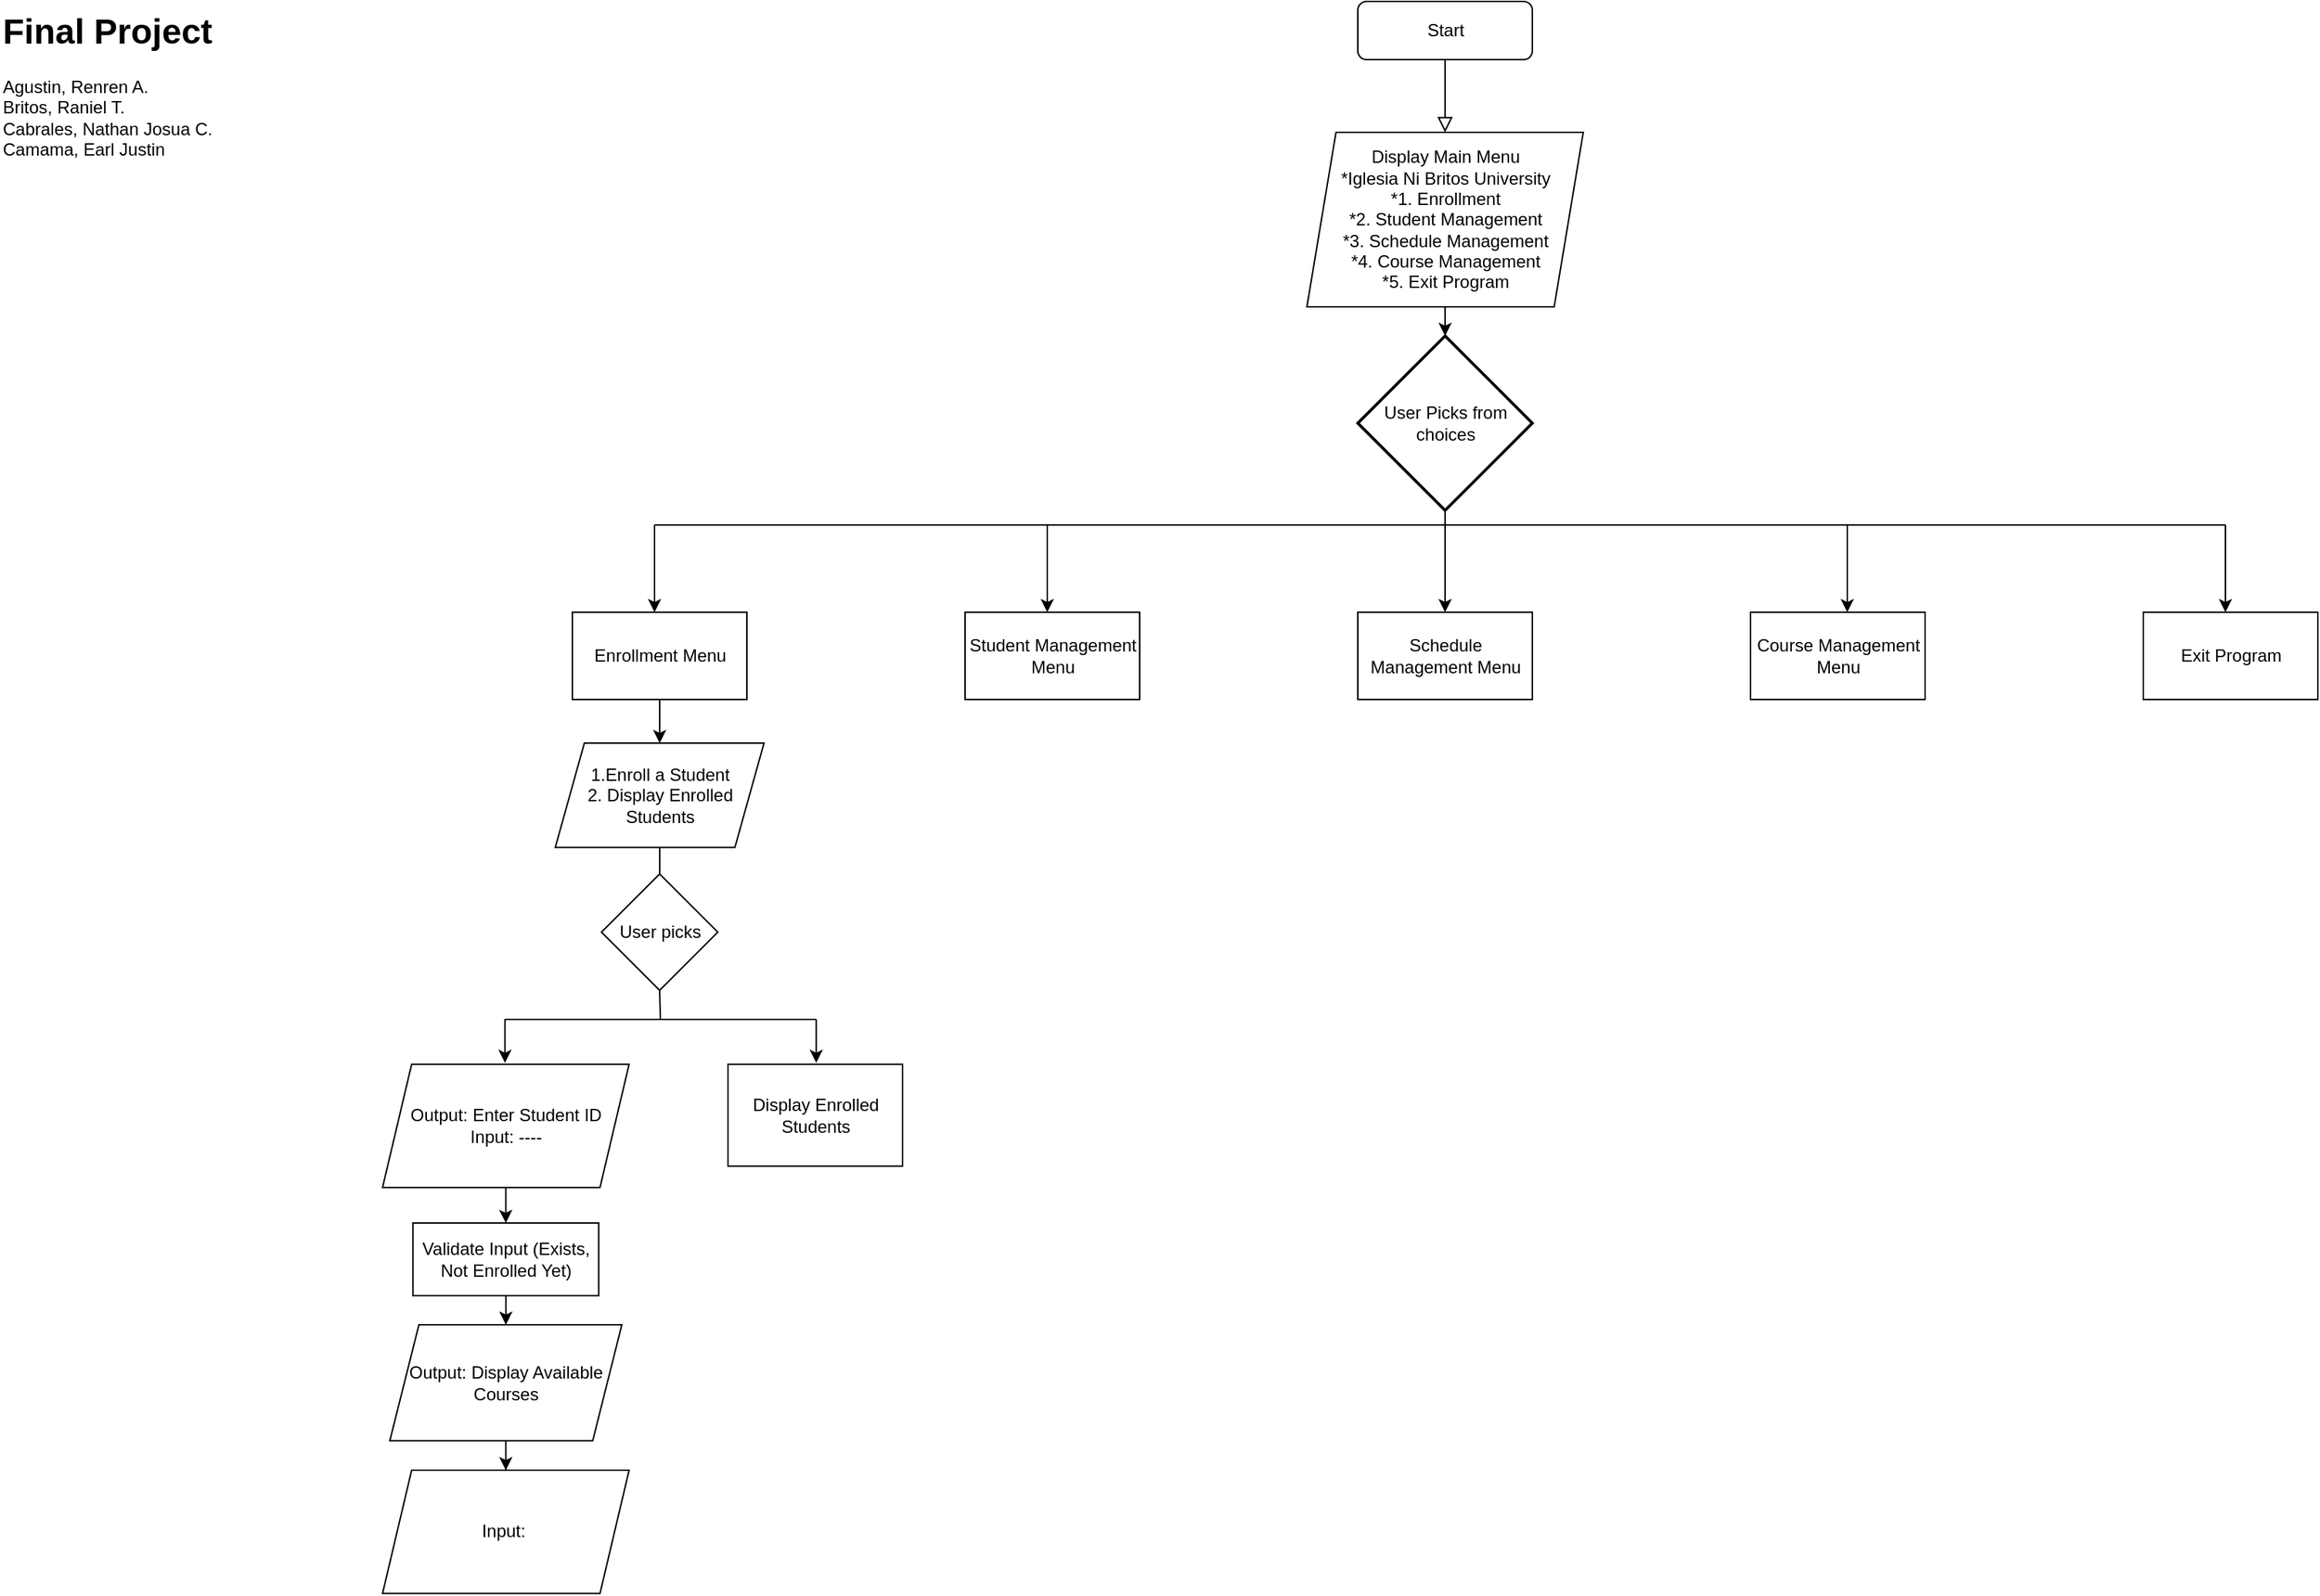 <mxfile version="24.5.3" type="github">
  <diagram id="C5RBs43oDa-KdzZeNtuy" name="Page-1">
    <mxGraphModel dx="805" dy="485" grid="1" gridSize="10" guides="1" tooltips="1" connect="1" arrows="1" fold="1" page="1" pageScale="1" pageWidth="2000" pageHeight="2000" math="0" shadow="0">
      <root>
        <mxCell id="WIyWlLk6GJQsqaUBKTNV-0" />
        <mxCell id="WIyWlLk6GJQsqaUBKTNV-1" parent="WIyWlLk6GJQsqaUBKTNV-0" />
        <mxCell id="WIyWlLk6GJQsqaUBKTNV-2" value="" style="rounded=0;html=1;jettySize=auto;orthogonalLoop=1;fontSize=11;endArrow=block;endFill=0;endSize=8;strokeWidth=1;shadow=0;labelBackgroundColor=none;edgeStyle=orthogonalEdgeStyle;" parent="WIyWlLk6GJQsqaUBKTNV-1" source="WIyWlLk6GJQsqaUBKTNV-3" edge="1">
          <mxGeometry relative="1" as="geometry">
            <mxPoint x="1013.5" y="100" as="targetPoint" />
          </mxGeometry>
        </mxCell>
        <mxCell id="WIyWlLk6GJQsqaUBKTNV-3" value="Start" style="rounded=1;whiteSpace=wrap;html=1;fontSize=12;glass=0;strokeWidth=1;shadow=0;" parent="WIyWlLk6GJQsqaUBKTNV-1" vertex="1">
          <mxGeometry x="953.5" y="10" width="120" height="40" as="geometry" />
        </mxCell>
        <mxCell id="j7jmiCkk_v82CKJUUQBR-0" value="&lt;h1 style=&quot;margin-top: 0px;&quot;&gt;Final Project&lt;br&gt;&lt;/h1&gt;&lt;div&gt;Agustin, Renren A.&lt;/div&gt;&lt;div&gt;Britos, Raniel T.&lt;/div&gt;&lt;div&gt;&lt;span style=&quot;background-color: initial;&quot;&gt;Cabrales, Nathan Josua C.&lt;/span&gt;&lt;br&gt;&lt;/div&gt;&lt;div&gt;&lt;span style=&quot;background-color: initial;&quot;&gt;Camama, Earl Justin&lt;/span&gt;&lt;/div&gt;" style="text;html=1;whiteSpace=wrap;overflow=hidden;rounded=0;" vertex="1" parent="WIyWlLk6GJQsqaUBKTNV-1">
          <mxGeometry x="20" y="10" width="180" height="120" as="geometry" />
        </mxCell>
        <mxCell id="j7jmiCkk_v82CKJUUQBR-6" value="User Picks from choices" style="strokeWidth=2;html=1;shape=mxgraph.flowchart.decision;whiteSpace=wrap;" vertex="1" parent="WIyWlLk6GJQsqaUBKTNV-1">
          <mxGeometry x="953.5" y="240" width="120" height="120" as="geometry" />
        </mxCell>
        <mxCell id="j7jmiCkk_v82CKJUUQBR-7" value="Student Management Menu" style="rounded=0;whiteSpace=wrap;html=1;" vertex="1" parent="WIyWlLk6GJQsqaUBKTNV-1">
          <mxGeometry x="683.5" y="430" width="120" height="60" as="geometry" />
        </mxCell>
        <mxCell id="j7jmiCkk_v82CKJUUQBR-8" value="Course Management Menu" style="rounded=0;whiteSpace=wrap;html=1;" vertex="1" parent="WIyWlLk6GJQsqaUBKTNV-1">
          <mxGeometry x="1223.5" y="430" width="120" height="60" as="geometry" />
        </mxCell>
        <mxCell id="j7jmiCkk_v82CKJUUQBR-9" value="Schedule Management Menu" style="rounded=0;whiteSpace=wrap;html=1;" vertex="1" parent="WIyWlLk6GJQsqaUBKTNV-1">
          <mxGeometry x="953.5" y="430" width="120" height="60" as="geometry" />
        </mxCell>
        <mxCell id="j7jmiCkk_v82CKJUUQBR-48" value="" style="edgeStyle=orthogonalEdgeStyle;rounded=0;orthogonalLoop=1;jettySize=auto;html=1;" edge="1" parent="WIyWlLk6GJQsqaUBKTNV-1" source="j7jmiCkk_v82CKJUUQBR-10" target="j7jmiCkk_v82CKJUUQBR-47">
          <mxGeometry relative="1" as="geometry" />
        </mxCell>
        <mxCell id="j7jmiCkk_v82CKJUUQBR-10" value="Enrollment Menu" style="rounded=0;whiteSpace=wrap;html=1;" vertex="1" parent="WIyWlLk6GJQsqaUBKTNV-1">
          <mxGeometry x="413.5" y="430" width="120" height="60" as="geometry" />
        </mxCell>
        <mxCell id="j7jmiCkk_v82CKJUUQBR-11" value="Exit Program" style="rounded=0;whiteSpace=wrap;html=1;" vertex="1" parent="WIyWlLk6GJQsqaUBKTNV-1">
          <mxGeometry x="1493.5" y="430" width="120" height="60" as="geometry" />
        </mxCell>
        <mxCell id="j7jmiCkk_v82CKJUUQBR-17" value="" style="endArrow=classic;html=1;rounded=0;exitX=0.5;exitY=1;exitDx=0;exitDy=0;exitPerimeter=0;entryX=0.5;entryY=0;entryDx=0;entryDy=0;" edge="1" parent="WIyWlLk6GJQsqaUBKTNV-1" source="j7jmiCkk_v82CKJUUQBR-6" target="j7jmiCkk_v82CKJUUQBR-9">
          <mxGeometry width="50" height="50" relative="1" as="geometry">
            <mxPoint x="1003.5" y="400" as="sourcePoint" />
            <mxPoint x="1053.5" y="350" as="targetPoint" />
          </mxGeometry>
        </mxCell>
        <mxCell id="j7jmiCkk_v82CKJUUQBR-18" value="" style="endArrow=none;html=1;rounded=0;" edge="1" parent="WIyWlLk6GJQsqaUBKTNV-1">
          <mxGeometry width="50" height="50" relative="1" as="geometry">
            <mxPoint x="470" y="370" as="sourcePoint" />
            <mxPoint x="1550" y="370" as="targetPoint" />
          </mxGeometry>
        </mxCell>
        <mxCell id="j7jmiCkk_v82CKJUUQBR-20" value="" style="endArrow=classic;html=1;rounded=0;entryX=0.5;entryY=0;entryDx=0;entryDy=0;" edge="1" parent="WIyWlLk6GJQsqaUBKTNV-1">
          <mxGeometry width="50" height="50" relative="1" as="geometry">
            <mxPoint x="470" y="370" as="sourcePoint" />
            <mxPoint x="470" y="430" as="targetPoint" />
          </mxGeometry>
        </mxCell>
        <mxCell id="j7jmiCkk_v82CKJUUQBR-21" value="" style="endArrow=classic;html=1;rounded=0;entryX=0.5;entryY=0;entryDx=0;entryDy=0;" edge="1" parent="WIyWlLk6GJQsqaUBKTNV-1">
          <mxGeometry width="50" height="50" relative="1" as="geometry">
            <mxPoint x="740" y="370" as="sourcePoint" />
            <mxPoint x="740" y="430" as="targetPoint" />
          </mxGeometry>
        </mxCell>
        <mxCell id="j7jmiCkk_v82CKJUUQBR-22" value="" style="endArrow=classic;html=1;rounded=0;entryX=0.5;entryY=0;entryDx=0;entryDy=0;" edge="1" parent="WIyWlLk6GJQsqaUBKTNV-1">
          <mxGeometry width="50" height="50" relative="1" as="geometry">
            <mxPoint x="1290" y="370" as="sourcePoint" />
            <mxPoint x="1290" y="430" as="targetPoint" />
          </mxGeometry>
        </mxCell>
        <mxCell id="j7jmiCkk_v82CKJUUQBR-23" value="" style="endArrow=classic;html=1;rounded=0;entryX=0.5;entryY=0;entryDx=0;entryDy=0;" edge="1" parent="WIyWlLk6GJQsqaUBKTNV-1">
          <mxGeometry width="50" height="50" relative="1" as="geometry">
            <mxPoint x="1550" y="370" as="sourcePoint" />
            <mxPoint x="1550" y="430" as="targetPoint" />
          </mxGeometry>
        </mxCell>
        <mxCell id="j7jmiCkk_v82CKJUUQBR-31" value="" style="edgeStyle=orthogonalEdgeStyle;rounded=0;orthogonalLoop=1;jettySize=auto;html=1;" edge="1" parent="WIyWlLk6GJQsqaUBKTNV-1" source="j7jmiCkk_v82CKJUUQBR-29" target="j7jmiCkk_v82CKJUUQBR-6">
          <mxGeometry relative="1" as="geometry" />
        </mxCell>
        <mxCell id="j7jmiCkk_v82CKJUUQBR-29" value="Display Main Menu&lt;div&gt;*Iglesia Ni Britos University&lt;/div&gt;&lt;div&gt;*1. Enrollment&lt;br&gt;*2. Student Management&lt;br&gt;*3. Schedule Management&lt;br&gt;*4. Course Management&lt;br&gt;*5. Exit Program&lt;/div&gt;" style="shape=parallelogram;perimeter=parallelogramPerimeter;whiteSpace=wrap;html=1;fixedSize=1;" vertex="1" parent="WIyWlLk6GJQsqaUBKTNV-1">
          <mxGeometry x="918.5" y="100" width="190" height="120" as="geometry" />
        </mxCell>
        <mxCell id="j7jmiCkk_v82CKJUUQBR-53" value="" style="edgeStyle=orthogonalEdgeStyle;rounded=0;orthogonalLoop=1;jettySize=auto;html=1;" edge="1" parent="WIyWlLk6GJQsqaUBKTNV-1" source="j7jmiCkk_v82CKJUUQBR-47" target="j7jmiCkk_v82CKJUUQBR-49">
          <mxGeometry relative="1" as="geometry" />
        </mxCell>
        <mxCell id="j7jmiCkk_v82CKJUUQBR-47" value="1.Enroll a Student&lt;div&gt;2. Display Enrolled Students&lt;/div&gt;" style="shape=parallelogram;perimeter=parallelogramPerimeter;whiteSpace=wrap;html=1;fixedSize=1;" vertex="1" parent="WIyWlLk6GJQsqaUBKTNV-1">
          <mxGeometry x="401.75" y="520" width="143.5" height="71.75" as="geometry" />
        </mxCell>
        <mxCell id="j7jmiCkk_v82CKJUUQBR-49" value="User picks" style="rhombus;whiteSpace=wrap;html=1;" vertex="1" parent="WIyWlLk6GJQsqaUBKTNV-1">
          <mxGeometry x="433.5" y="610" width="80" height="80" as="geometry" />
        </mxCell>
        <mxCell id="j7jmiCkk_v82CKJUUQBR-64" value="" style="edgeStyle=orthogonalEdgeStyle;rounded=0;orthogonalLoop=1;jettySize=auto;html=1;" edge="1" parent="WIyWlLk6GJQsqaUBKTNV-1" source="j7jmiCkk_v82CKJUUQBR-50" target="j7jmiCkk_v82CKJUUQBR-63">
          <mxGeometry relative="1" as="geometry" />
        </mxCell>
        <mxCell id="j7jmiCkk_v82CKJUUQBR-50" value="&lt;div style=&quot;&quot;&gt;&lt;span style=&quot;background-color: initial;&quot;&gt;Output: Enter Student ID&lt;/span&gt;&lt;/div&gt;&lt;div style=&quot;&quot;&gt;Input: ----&lt;/div&gt;" style="shape=parallelogram;perimeter=parallelogramPerimeter;whiteSpace=wrap;html=1;fixedSize=1;align=center;" vertex="1" parent="WIyWlLk6GJQsqaUBKTNV-1">
          <mxGeometry x="283" y="740.88" width="169.5" height="84.75" as="geometry" />
        </mxCell>
        <mxCell id="j7jmiCkk_v82CKJUUQBR-54" value="Display Enrolled Students" style="rounded=0;whiteSpace=wrap;html=1;" vertex="1" parent="WIyWlLk6GJQsqaUBKTNV-1">
          <mxGeometry x="520.5" y="740.88" width="120" height="70" as="geometry" />
        </mxCell>
        <mxCell id="j7jmiCkk_v82CKJUUQBR-55" value="" style="endArrow=none;html=1;rounded=0;" edge="1" parent="WIyWlLk6GJQsqaUBKTNV-1">
          <mxGeometry width="50" height="50" relative="1" as="geometry">
            <mxPoint x="367" y="710" as="sourcePoint" />
            <mxPoint x="581" y="710" as="targetPoint" />
          </mxGeometry>
        </mxCell>
        <mxCell id="j7jmiCkk_v82CKJUUQBR-57" value="" style="endArrow=classic;html=1;rounded=0;" edge="1" parent="WIyWlLk6GJQsqaUBKTNV-1">
          <mxGeometry width="50" height="50" relative="1" as="geometry">
            <mxPoint x="581.17" y="709.88" as="sourcePoint" />
            <mxPoint x="581.17" y="739.88" as="targetPoint" />
          </mxGeometry>
        </mxCell>
        <mxCell id="j7jmiCkk_v82CKJUUQBR-58" value="" style="endArrow=classic;html=1;rounded=0;" edge="1" parent="WIyWlLk6GJQsqaUBKTNV-1">
          <mxGeometry width="50" height="50" relative="1" as="geometry">
            <mxPoint x="367.17" y="709.88" as="sourcePoint" />
            <mxPoint x="367.17" y="739.88" as="targetPoint" />
          </mxGeometry>
        </mxCell>
        <mxCell id="j7jmiCkk_v82CKJUUQBR-59" value="" style="endArrow=none;html=1;rounded=0;entryX=0.5;entryY=1;entryDx=0;entryDy=0;" edge="1" parent="WIyWlLk6GJQsqaUBKTNV-1" target="j7jmiCkk_v82CKJUUQBR-49">
          <mxGeometry width="50" height="50" relative="1" as="geometry">
            <mxPoint x="474" y="710" as="sourcePoint" />
            <mxPoint x="630" y="740" as="targetPoint" />
          </mxGeometry>
        </mxCell>
        <mxCell id="j7jmiCkk_v82CKJUUQBR-66" value="" style="edgeStyle=orthogonalEdgeStyle;rounded=0;orthogonalLoop=1;jettySize=auto;html=1;" edge="1" parent="WIyWlLk6GJQsqaUBKTNV-1" source="j7jmiCkk_v82CKJUUQBR-63">
          <mxGeometry relative="1" as="geometry">
            <mxPoint x="367.774" y="920" as="targetPoint" />
          </mxGeometry>
        </mxCell>
        <mxCell id="j7jmiCkk_v82CKJUUQBR-63" value="Validate Input (Exists, Not Enrolled Yet)" style="rounded=0;whiteSpace=wrap;html=1;" vertex="1" parent="WIyWlLk6GJQsqaUBKTNV-1">
          <mxGeometry x="303.88" y="850" width="127.75" height="50" as="geometry" />
        </mxCell>
        <mxCell id="j7jmiCkk_v82CKJUUQBR-69" value="" style="edgeStyle=orthogonalEdgeStyle;rounded=0;orthogonalLoop=1;jettySize=auto;html=1;" edge="1" parent="WIyWlLk6GJQsqaUBKTNV-1" source="j7jmiCkk_v82CKJUUQBR-67" target="j7jmiCkk_v82CKJUUQBR-68">
          <mxGeometry relative="1" as="geometry" />
        </mxCell>
        <mxCell id="j7jmiCkk_v82CKJUUQBR-67" value="Output: Display Available Courses" style="shape=parallelogram;perimeter=parallelogramPerimeter;whiteSpace=wrap;html=1;fixedSize=1;" vertex="1" parent="WIyWlLk6GJQsqaUBKTNV-1">
          <mxGeometry x="288" y="920" width="159.5" height="79.75" as="geometry" />
        </mxCell>
        <mxCell id="j7jmiCkk_v82CKJUUQBR-68" value="Input:&amp;nbsp;" style="shape=parallelogram;perimeter=parallelogramPerimeter;whiteSpace=wrap;html=1;fixedSize=1;" vertex="1" parent="WIyWlLk6GJQsqaUBKTNV-1">
          <mxGeometry x="283.01" y="1020" width="169.5" height="84.75" as="geometry" />
        </mxCell>
      </root>
    </mxGraphModel>
  </diagram>
</mxfile>
